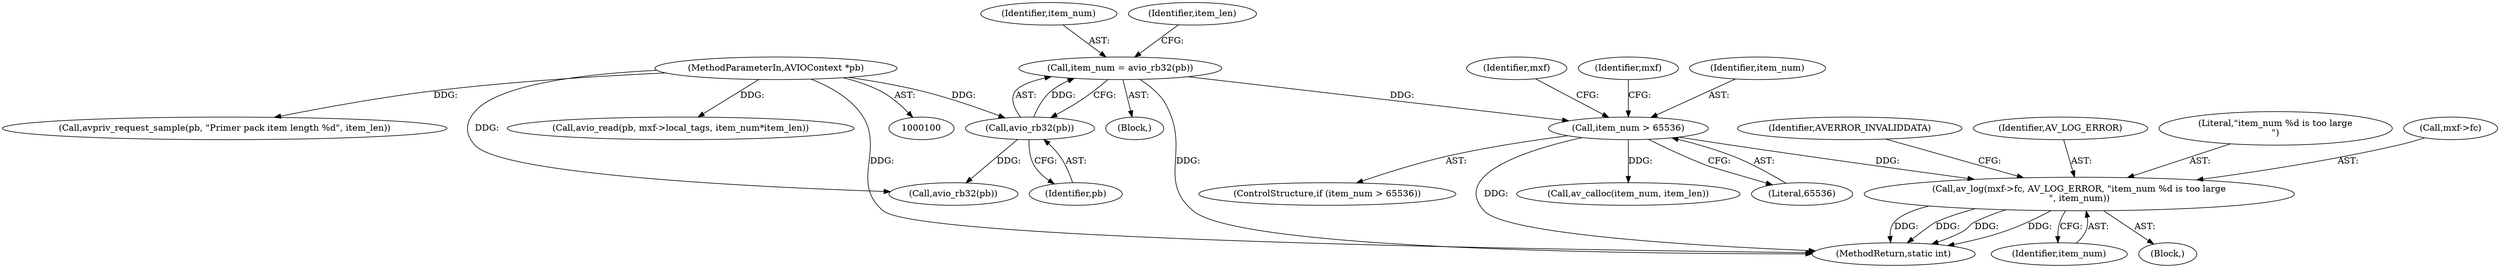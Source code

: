 digraph "0_FFmpeg_9d00fb9d70ee8c0cc7002b89318c5be00f1bbdad@pointer" {
"1000138" [label="(Call,av_log(mxf->fc, AV_LOG_ERROR, \"item_num %d is too large\n\", item_num))"];
"1000134" [label="(Call,item_num > 65536)"];
"1000113" [label="(Call,item_num = avio_rb32(pb))"];
"1000115" [label="(Call,avio_rb32(pb))"];
"1000102" [label="(MethodParameterIn,AVIOContext *pb)"];
"1000138" [label="(Call,av_log(mxf->fc, AV_LOG_ERROR, \"item_num %d is too large\n\", item_num))"];
"1000170" [label="(Call,av_calloc(item_num, item_len))"];
"1000149" [label="(Identifier,mxf)"];
"1000137" [label="(Block,)"];
"1000146" [label="(Identifier,AVERROR_INVALIDDATA)"];
"1000127" [label="(Call,avpriv_request_sample(pb, \"Primer pack item length %d\", item_len))"];
"1000144" [label="(Identifier,item_num)"];
"1000136" [label="(Literal,65536)"];
"1000114" [label="(Identifier,item_num)"];
"1000119" [label="(Identifier,item_len)"];
"1000113" [label="(Call,item_num = avio_rb32(pb))"];
"1000142" [label="(Identifier,AV_LOG_ERROR)"];
"1000120" [label="(Call,avio_rb32(pb))"];
"1000140" [label="(Identifier,mxf)"];
"1000134" [label="(Call,item_num > 65536)"];
"1000115" [label="(Call,avio_rb32(pb))"];
"1000143" [label="(Literal,\"item_num %d is too large\n\")"];
"1000116" [label="(Identifier,pb)"];
"1000139" [label="(Call,mxf->fc)"];
"1000133" [label="(ControlStructure,if (item_num > 65536))"];
"1000102" [label="(MethodParameterIn,AVIOContext *pb)"];
"1000186" [label="(Call,avio_read(pb, mxf->local_tags, item_num*item_len))"];
"1000107" [label="(Block,)"];
"1000135" [label="(Identifier,item_num)"];
"1000196" [label="(MethodReturn,static int)"];
"1000138" -> "1000137"  [label="AST: "];
"1000138" -> "1000144"  [label="CFG: "];
"1000139" -> "1000138"  [label="AST: "];
"1000142" -> "1000138"  [label="AST: "];
"1000143" -> "1000138"  [label="AST: "];
"1000144" -> "1000138"  [label="AST: "];
"1000146" -> "1000138"  [label="CFG: "];
"1000138" -> "1000196"  [label="DDG: "];
"1000138" -> "1000196"  [label="DDG: "];
"1000138" -> "1000196"  [label="DDG: "];
"1000138" -> "1000196"  [label="DDG: "];
"1000134" -> "1000138"  [label="DDG: "];
"1000134" -> "1000133"  [label="AST: "];
"1000134" -> "1000136"  [label="CFG: "];
"1000135" -> "1000134"  [label="AST: "];
"1000136" -> "1000134"  [label="AST: "];
"1000140" -> "1000134"  [label="CFG: "];
"1000149" -> "1000134"  [label="CFG: "];
"1000134" -> "1000196"  [label="DDG: "];
"1000113" -> "1000134"  [label="DDG: "];
"1000134" -> "1000170"  [label="DDG: "];
"1000113" -> "1000107"  [label="AST: "];
"1000113" -> "1000115"  [label="CFG: "];
"1000114" -> "1000113"  [label="AST: "];
"1000115" -> "1000113"  [label="AST: "];
"1000119" -> "1000113"  [label="CFG: "];
"1000113" -> "1000196"  [label="DDG: "];
"1000115" -> "1000113"  [label="DDG: "];
"1000115" -> "1000116"  [label="CFG: "];
"1000116" -> "1000115"  [label="AST: "];
"1000102" -> "1000115"  [label="DDG: "];
"1000115" -> "1000120"  [label="DDG: "];
"1000102" -> "1000100"  [label="AST: "];
"1000102" -> "1000196"  [label="DDG: "];
"1000102" -> "1000120"  [label="DDG: "];
"1000102" -> "1000127"  [label="DDG: "];
"1000102" -> "1000186"  [label="DDG: "];
}

